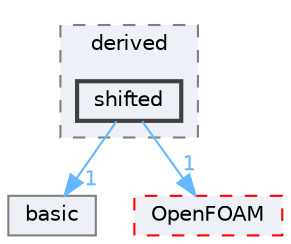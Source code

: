 digraph "src/lagrangian/molecularDynamics/potential/energyScalingFunction/derived/shifted"
{
 // LATEX_PDF_SIZE
  bgcolor="transparent";
  edge [fontname=Helvetica,fontsize=10,labelfontname=Helvetica,labelfontsize=10];
  node [fontname=Helvetica,fontsize=10,shape=box,height=0.2,width=0.4];
  compound=true
  subgraph clusterdir_0c6c913ade273243a586c25c0aaa9e89 {
    graph [ bgcolor="#edf0f7", pencolor="grey50", label="derived", fontname=Helvetica,fontsize=10 style="filled,dashed", URL="dir_0c6c913ade273243a586c25c0aaa9e89.html",tooltip=""]
  dir_43604f7a498f32db2518c528713dd4bb [label="shifted", fillcolor="#edf0f7", color="grey25", style="filled,bold", URL="dir_43604f7a498f32db2518c528713dd4bb.html",tooltip=""];
  }
  dir_15750015fbdfc577ed522467676388d6 [label="basic", fillcolor="#edf0f7", color="grey50", style="filled", URL="dir_15750015fbdfc577ed522467676388d6.html",tooltip=""];
  dir_c5473ff19b20e6ec4dfe5c310b3778a8 [label="OpenFOAM", fillcolor="#edf0f7", color="red", style="filled,dashed", URL="dir_c5473ff19b20e6ec4dfe5c310b3778a8.html",tooltip=""];
  dir_43604f7a498f32db2518c528713dd4bb->dir_15750015fbdfc577ed522467676388d6 [headlabel="1", labeldistance=1.5 headhref="dir_003516_000213.html" href="dir_003516_000213.html" color="steelblue1" fontcolor="steelblue1"];
  dir_43604f7a498f32db2518c528713dd4bb->dir_c5473ff19b20e6ec4dfe5c310b3778a8 [headlabel="1", labeldistance=1.5 headhref="dir_003516_002695.html" href="dir_003516_002695.html" color="steelblue1" fontcolor="steelblue1"];
}
